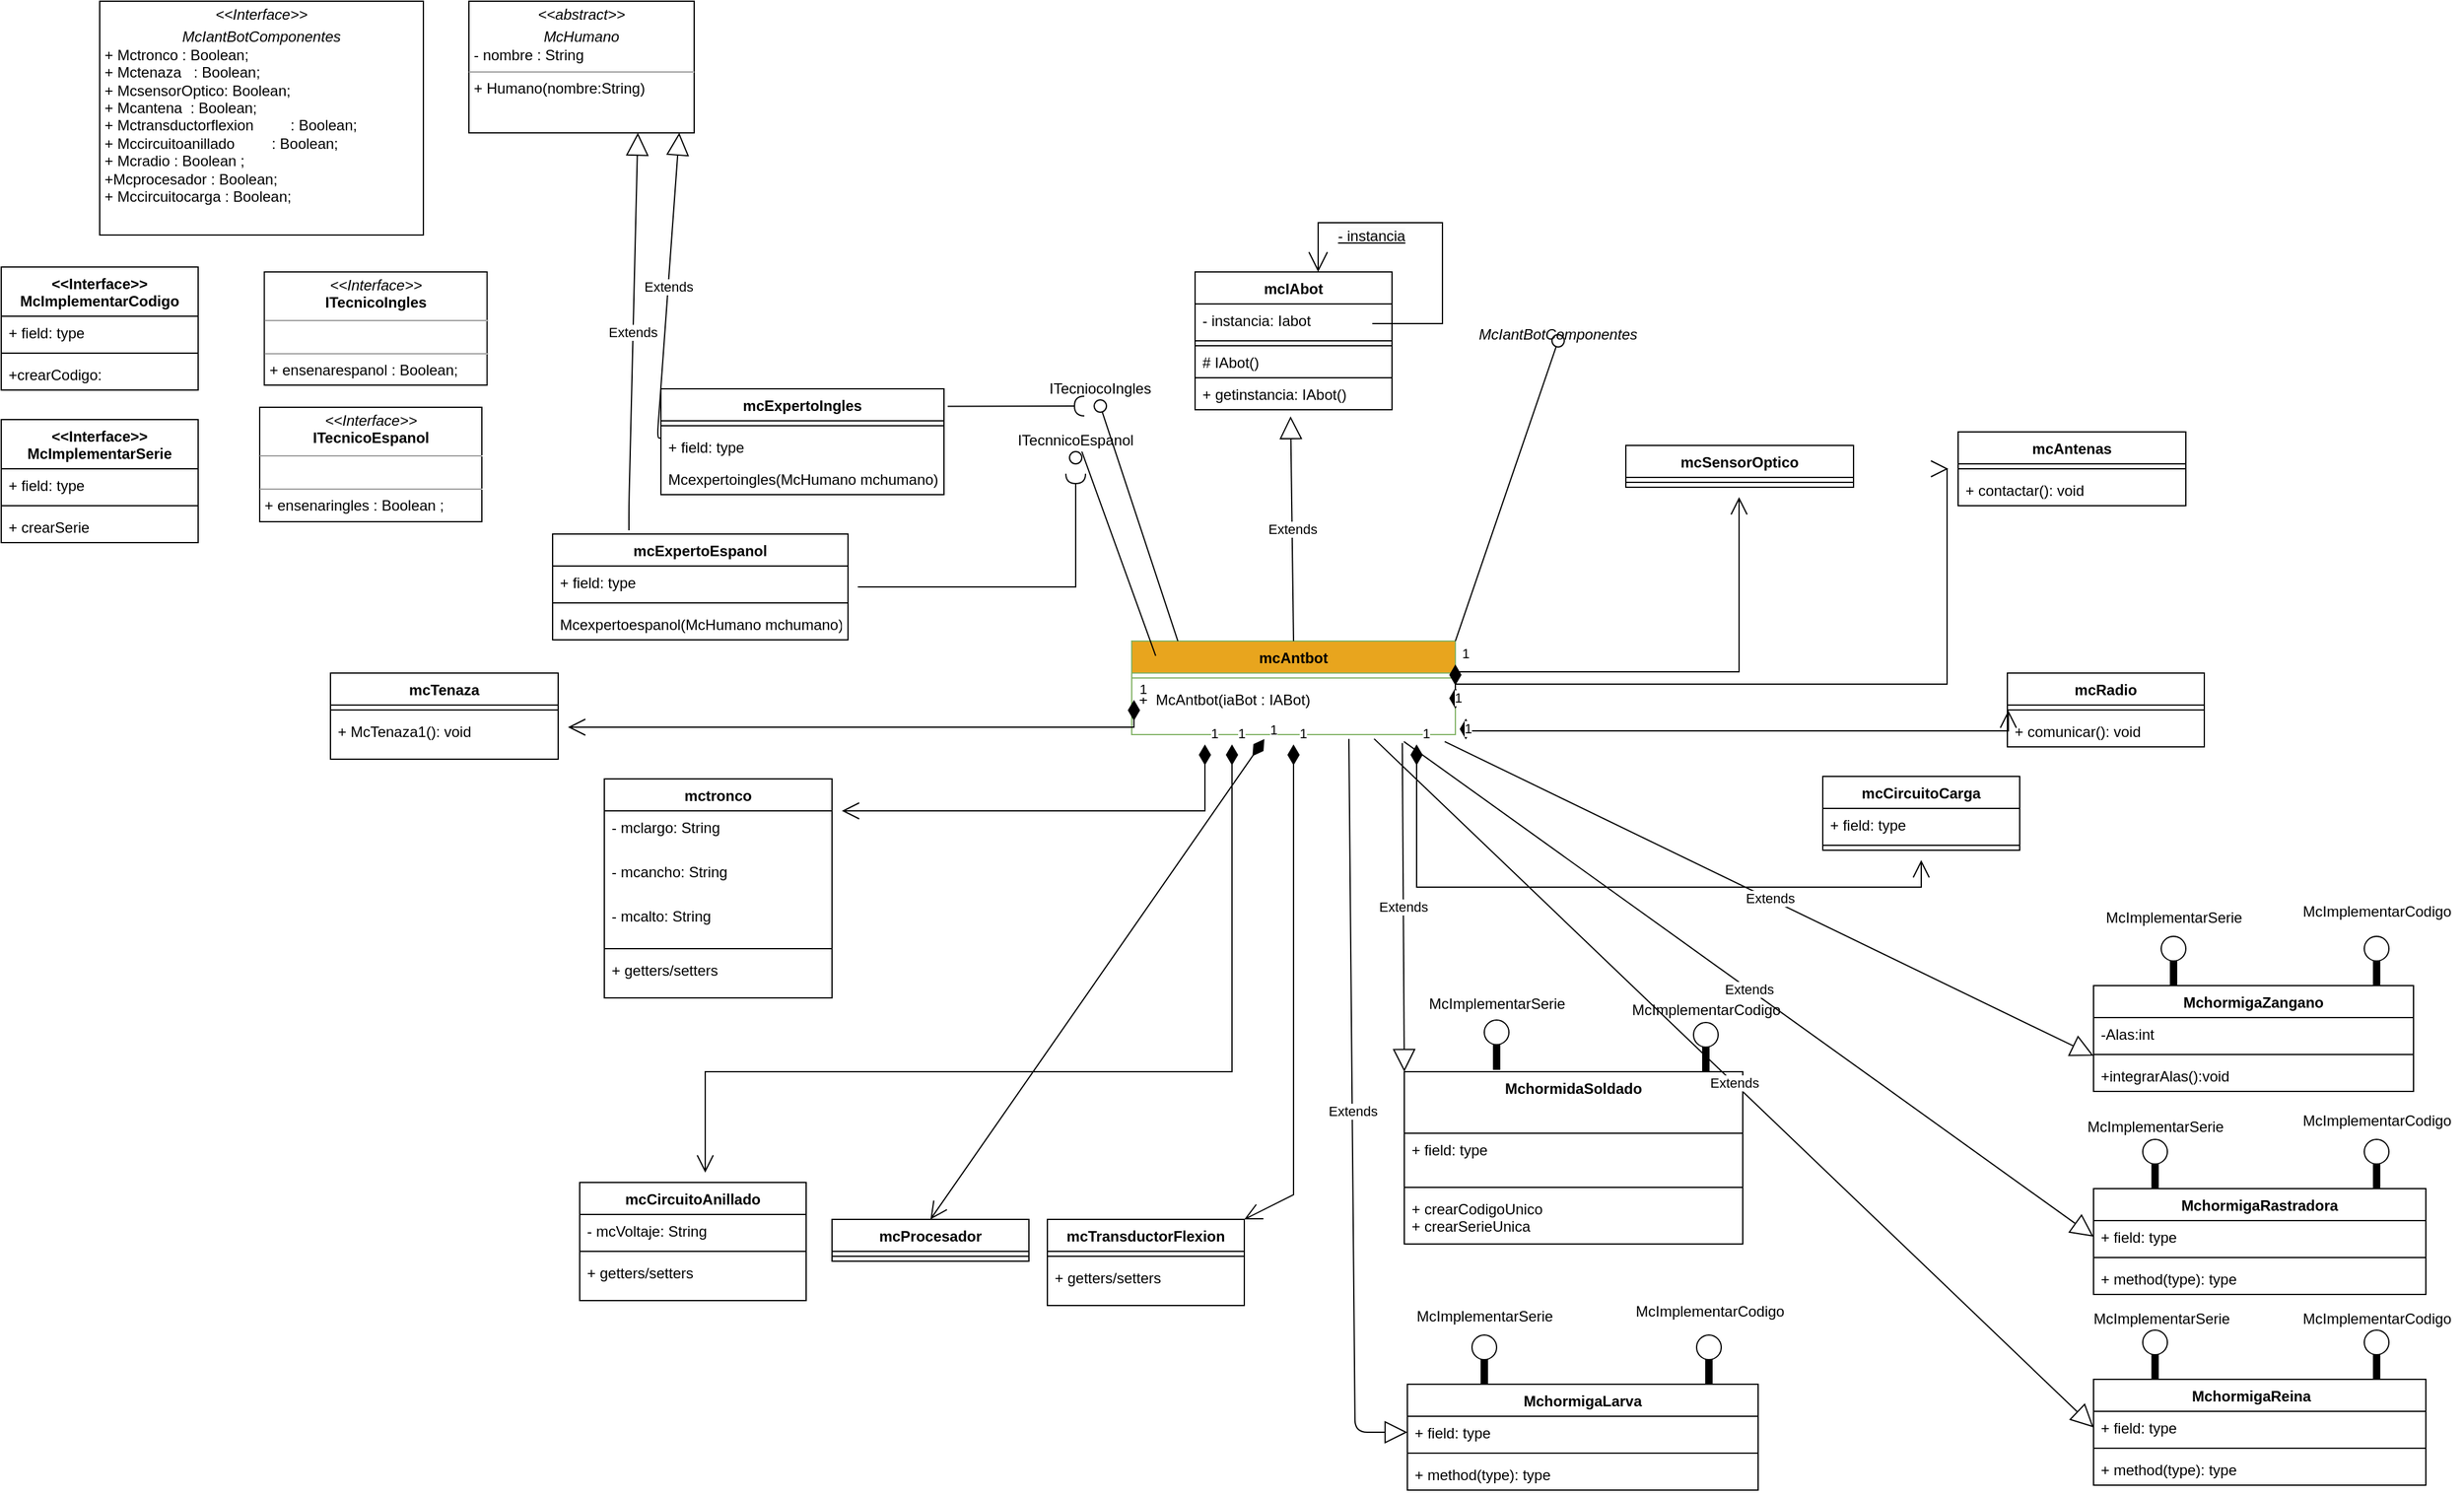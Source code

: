 <mxfile>
    <diagram id="S5e6VVV0UCkW6nx4vmKe" name="Page-1">
        <mxGraphModel dx="2259" dy="1916" grid="1" gridSize="10" guides="1" tooltips="1" connect="1" arrows="1" fold="1" page="1" pageScale="1" pageWidth="850" pageHeight="1100" math="0" shadow="0">
            <root>
                <mxCell id="0"/>
                <mxCell id="1" parent="0"/>
                <mxCell id="2" value="mcIAbot" style="swimlane;fontStyle=1;align=center;verticalAlign=top;childLayout=stackLayout;horizontal=1;startSize=26;horizontalStack=0;resizeParent=1;resizeParentMax=0;resizeLast=0;collapsible=1;marginBottom=0;" parent="1" vertex="1">
                    <mxGeometry x="800" y="30" width="160" height="112" as="geometry"/>
                </mxCell>
                <mxCell id="3" value="- instancia: Iabot" style="text;strokeColor=none;fillColor=none;align=left;verticalAlign=top;spacingLeft=4;spacingRight=4;overflow=hidden;rotatable=0;points=[[0,0.5],[1,0.5]];portConstraint=eastwest;" parent="2" vertex="1">
                    <mxGeometry y="26" width="160" height="26" as="geometry"/>
                </mxCell>
                <mxCell id="90" style="edgeStyle=none;rounded=0;orthogonalLoop=1;jettySize=auto;html=1;entryX=0.75;entryY=0;entryDx=0;entryDy=0;endArrow=open;startSize=14;endSize=14;sourcePerimeterSpacing=8;targetPerimeterSpacing=8;" parent="2" edge="1">
                    <mxGeometry relative="1" as="geometry">
                        <mxPoint x="144" y="42" as="sourcePoint"/>
                        <Array as="points">
                            <mxPoint x="201" y="42"/>
                            <mxPoint x="201" y="-40"/>
                            <mxPoint x="100" y="-40"/>
                        </Array>
                        <mxPoint x="100" as="targetPoint"/>
                    </mxGeometry>
                </mxCell>
                <mxCell id="91" value="&lt;span style=&quot;font-size: 12px; text-align: left; background-color: rgb(251, 251, 251); text-decoration-line: underline;&quot;&gt;- instancia&lt;/span&gt;" style="edgeLabel;html=1;align=center;verticalAlign=middle;resizable=0;points=[];" parent="90" vertex="1" connectable="0">
                    <mxGeometry x="-0.443" y="-2" relative="1" as="geometry">
                        <mxPoint x="-60" y="-50" as="offset"/>
                    </mxGeometry>
                </mxCell>
                <mxCell id="4" value="" style="line;strokeWidth=1;fillColor=none;align=left;verticalAlign=middle;spacingTop=-1;spacingLeft=3;spacingRight=3;rotatable=0;labelPosition=right;points=[];portConstraint=eastwest;strokeColor=inherit;" parent="2" vertex="1">
                    <mxGeometry y="52" width="160" height="8" as="geometry"/>
                </mxCell>
                <mxCell id="5" value="# IAbot()" style="text;strokeColor=#000000;fillColor=none;align=left;verticalAlign=top;spacingLeft=4;spacingRight=4;overflow=hidden;rotatable=0;points=[[0,0.5],[1,0.5]];portConstraint=eastwest;" parent="2" vertex="1">
                    <mxGeometry y="60" width="160" height="26" as="geometry"/>
                </mxCell>
                <mxCell id="6" value="+ getinstancia: IAbot()" style="text;strokeColor=none;fillColor=none;align=left;verticalAlign=top;spacingLeft=4;spacingRight=4;overflow=hidden;rotatable=0;points=[[0,0.5],[1,0.5]];portConstraint=eastwest;" parent="2" vertex="1">
                    <mxGeometry y="86" width="160" height="26" as="geometry"/>
                </mxCell>
                <mxCell id="14" value="mcAntbot" style="swimlane;fontStyle=1;align=center;verticalAlign=top;childLayout=stackLayout;horizontal=1;startSize=26;horizontalStack=0;resizeParent=1;resizeParentMax=0;resizeLast=0;collapsible=1;marginBottom=0;fillColor=#E8A51E;strokeColor=#82b366;" parent="1" vertex="1">
                    <mxGeometry x="748.5" y="330" width="263" height="76" as="geometry"/>
                </mxCell>
                <mxCell id="16" value="" style="line;strokeWidth=1;fillColor=none;align=left;verticalAlign=middle;spacingTop=-1;spacingLeft=3;spacingRight=3;rotatable=0;labelPosition=right;points=[];portConstraint=eastwest;strokeColor=inherit;" parent="14" vertex="1">
                    <mxGeometry y="26" width="263" height="8" as="geometry"/>
                </mxCell>
                <mxCell id="17" value="+  McAntbot(iaBot : IABot)&#10;" style="text;strokeColor=none;fillColor=none;align=left;verticalAlign=top;spacingLeft=4;spacingRight=4;overflow=hidden;rotatable=0;points=[[0,0.5],[1,0.5]];portConstraint=eastwest;" parent="14" vertex="1">
                    <mxGeometry y="34" width="263" height="42" as="geometry"/>
                </mxCell>
                <mxCell id="18" value="mcRadio" style="swimlane;fontStyle=1;align=center;verticalAlign=top;childLayout=stackLayout;horizontal=1;startSize=26;horizontalStack=0;resizeParent=1;resizeParentMax=0;resizeLast=0;collapsible=1;marginBottom=0;" parent="1" vertex="1">
                    <mxGeometry x="1460" y="356" width="160" height="60" as="geometry"/>
                </mxCell>
                <mxCell id="20" value="" style="line;strokeWidth=1;fillColor=none;align=left;verticalAlign=middle;spacingTop=-1;spacingLeft=3;spacingRight=3;rotatable=0;labelPosition=right;points=[];portConstraint=eastwest;strokeColor=inherit;" parent="18" vertex="1">
                    <mxGeometry y="26" width="160" height="8" as="geometry"/>
                </mxCell>
                <mxCell id="21" value="+ comunicar(): void" style="text;strokeColor=none;fillColor=none;align=left;verticalAlign=top;spacingLeft=4;spacingRight=4;overflow=hidden;rotatable=0;points=[[0,0.5],[1,0.5]];portConstraint=eastwest;" parent="18" vertex="1">
                    <mxGeometry y="34" width="160" height="26" as="geometry"/>
                </mxCell>
                <mxCell id="22" value="mctronco" style="swimlane;fontStyle=1;align=center;verticalAlign=top;childLayout=stackLayout;horizontal=1;startSize=26;horizontalStack=0;resizeParent=1;resizeParentMax=0;resizeLast=0;collapsible=1;marginBottom=0;" parent="1" vertex="1">
                    <mxGeometry x="320" y="442" width="185" height="178" as="geometry"/>
                </mxCell>
                <mxCell id="64" value="- mclargo: String" style="text;strokeColor=none;fillColor=none;align=left;verticalAlign=top;spacingLeft=4;spacingRight=4;overflow=hidden;rotatable=0;points=[[0,0.5],[1,0.5]];portConstraint=eastwest;" parent="22" vertex="1">
                    <mxGeometry y="26" width="185" height="36" as="geometry"/>
                </mxCell>
                <mxCell id="65" value="- mcancho: String" style="text;strokeColor=none;fillColor=none;align=left;verticalAlign=top;spacingLeft=4;spacingRight=4;overflow=hidden;rotatable=0;points=[[0,0.5],[1,0.5]];portConstraint=eastwest;" parent="22" vertex="1">
                    <mxGeometry y="62" width="185" height="36" as="geometry"/>
                </mxCell>
                <mxCell id="66" value="- mcalto: String" style="text;strokeColor=none;fillColor=none;align=left;verticalAlign=top;spacingLeft=4;spacingRight=4;overflow=hidden;rotatable=0;points=[[0,0.5],[1,0.5]];portConstraint=eastwest;" parent="22" vertex="1">
                    <mxGeometry y="98" width="185" height="36" as="geometry"/>
                </mxCell>
                <mxCell id="23" value="" style="line;strokeWidth=1;fillColor=none;align=left;verticalAlign=middle;spacingTop=-1;spacingLeft=3;spacingRight=3;rotatable=0;labelPosition=right;points=[];portConstraint=eastwest;strokeColor=inherit;" parent="22" vertex="1">
                    <mxGeometry y="134" width="185" height="8" as="geometry"/>
                </mxCell>
                <mxCell id="24" value="+ getters/setters" style="text;strokeColor=none;fillColor=none;align=left;verticalAlign=top;spacingLeft=4;spacingRight=4;overflow=hidden;rotatable=0;points=[[0,0.5],[1,0.5]];portConstraint=eastwest;" parent="22" vertex="1">
                    <mxGeometry y="142" width="185" height="36" as="geometry"/>
                </mxCell>
                <mxCell id="25" value="1" style="endArrow=open;html=1;endSize=12;startArrow=diamondThin;startSize=14;startFill=1;edgeStyle=orthogonalEdgeStyle;align=left;verticalAlign=bottom;rounded=0;sourcePerimeterSpacing=8;targetPerimeterSpacing=8;" parent="1" source="14" target="26" edge="1">
                    <mxGeometry x="-1" y="3" relative="1" as="geometry">
                        <mxPoint x="828" y="539" as="sourcePoint"/>
                        <mxPoint x="884" y="591" as="targetPoint"/>
                        <Array as="points">
                            <mxPoint x="830" y="680"/>
                            <mxPoint x="402" y="680"/>
                        </Array>
                    </mxGeometry>
                </mxCell>
                <mxCell id="26" value="mcCircuitoAnillado" style="swimlane;fontStyle=1;align=center;verticalAlign=top;childLayout=stackLayout;horizontal=1;startSize=26;horizontalStack=0;resizeParent=1;resizeParentMax=0;resizeLast=0;collapsible=1;marginBottom=0;" parent="1" vertex="1">
                    <mxGeometry x="300" y="770" width="184" height="96" as="geometry"/>
                </mxCell>
                <mxCell id="27" value="- mcVoltaje: String" style="text;strokeColor=none;fillColor=none;align=left;verticalAlign=top;spacingLeft=4;spacingRight=4;overflow=hidden;rotatable=0;points=[[0,0.5],[1,0.5]];portConstraint=eastwest;" parent="26" vertex="1">
                    <mxGeometry y="26" width="184" height="26" as="geometry"/>
                </mxCell>
                <mxCell id="28" value="" style="line;strokeWidth=1;fillColor=none;align=left;verticalAlign=middle;spacingTop=-1;spacingLeft=3;spacingRight=3;rotatable=0;labelPosition=right;points=[];portConstraint=eastwest;strokeColor=inherit;" parent="26" vertex="1">
                    <mxGeometry y="52" width="184" height="8" as="geometry"/>
                </mxCell>
                <mxCell id="68" value="+ getters/setters" style="text;strokeColor=none;fillColor=none;align=left;verticalAlign=top;spacingLeft=4;spacingRight=4;overflow=hidden;rotatable=0;points=[[0,0.5],[1,0.5]];portConstraint=eastwest;" parent="26" vertex="1">
                    <mxGeometry y="60" width="184" height="36" as="geometry"/>
                </mxCell>
                <mxCell id="33" value="1" style="endArrow=open;html=1;endSize=12;startArrow=diamondThin;startSize=14;startFill=1;align=left;verticalAlign=bottom;rounded=0;sourcePerimeterSpacing=8;targetPerimeterSpacing=8;entryX=0.5;entryY=0;entryDx=0;entryDy=0;exitX=0.41;exitY=1.086;exitDx=0;exitDy=0;exitPerimeter=0;" parent="1" source="17" target="44" edge="1">
                    <mxGeometry x="-1" y="3" relative="1" as="geometry">
                        <mxPoint x="825" y="249" as="sourcePoint"/>
                        <mxPoint x="860" y="836" as="targetPoint"/>
                    </mxGeometry>
                </mxCell>
                <mxCell id="35" value="1" style="endArrow=open;html=1;endSize=12;startArrow=diamondThin;startSize=14;startFill=1;align=left;verticalAlign=bottom;rounded=0;sourcePerimeterSpacing=8;targetPerimeterSpacing=8;entryX=1;entryY=0;entryDx=0;entryDy=0;" parent="1" source="17" target="48" edge="1">
                    <mxGeometry x="-1" y="3" relative="1" as="geometry">
                        <mxPoint x="840" y="248" as="sourcePoint"/>
                        <mxPoint x="897.765" y="828.0" as="targetPoint"/>
                        <Array as="points">
                            <mxPoint x="880" y="780"/>
                        </Array>
                    </mxGeometry>
                </mxCell>
                <mxCell id="37" value="mcCircuitoCarga" style="swimlane;fontStyle=1;align=center;verticalAlign=top;childLayout=stackLayout;horizontal=1;startSize=26;horizontalStack=0;resizeParent=1;resizeParentMax=0;resizeLast=0;collapsible=1;marginBottom=0;" parent="1" vertex="1">
                    <mxGeometry x="1310" y="440" width="160" height="60" as="geometry"/>
                </mxCell>
                <mxCell id="38" value="+ field: type" style="text;strokeColor=none;fillColor=none;align=left;verticalAlign=top;spacingLeft=4;spacingRight=4;overflow=hidden;rotatable=0;points=[[0,0.5],[1,0.5]];portConstraint=eastwest;" parent="37" vertex="1">
                    <mxGeometry y="26" width="160" height="26" as="geometry"/>
                </mxCell>
                <mxCell id="39" value="" style="line;strokeWidth=1;fillColor=none;align=left;verticalAlign=middle;spacingTop=-1;spacingLeft=3;spacingRight=3;rotatable=0;labelPosition=right;points=[];portConstraint=eastwest;strokeColor=inherit;" parent="37" vertex="1">
                    <mxGeometry y="52" width="160" height="8" as="geometry"/>
                </mxCell>
                <mxCell id="41" value="1" style="endArrow=open;html=1;endSize=12;startArrow=diamondThin;startSize=14;startFill=1;edgeStyle=orthogonalEdgeStyle;align=left;verticalAlign=bottom;rounded=0;sourcePerimeterSpacing=8;targetPerimeterSpacing=8;" parent="1" source="14" target="22" edge="1">
                    <mxGeometry x="-1" y="3" relative="1" as="geometry">
                        <mxPoint x="840" y="259" as="sourcePoint"/>
                        <mxPoint x="760" y="593" as="targetPoint"/>
                        <Array as="points">
                            <mxPoint x="808" y="468"/>
                        </Array>
                    </mxGeometry>
                </mxCell>
                <mxCell id="42" value="1" style="endArrow=open;html=1;endSize=12;startArrow=diamondThin;startSize=14;startFill=1;edgeStyle=orthogonalEdgeStyle;align=left;verticalAlign=bottom;rounded=0;sourcePerimeterSpacing=8;targetPerimeterSpacing=8;" parent="1" source="14" target="37" edge="1">
                    <mxGeometry x="-1" y="3" relative="1" as="geometry">
                        <mxPoint x="820" y="259" as="sourcePoint"/>
                        <mxPoint x="760" y="593" as="targetPoint"/>
                        <Array as="points">
                            <mxPoint x="980" y="530"/>
                            <mxPoint x="1390" y="530"/>
                        </Array>
                    </mxGeometry>
                </mxCell>
                <mxCell id="44" value="mcProcesador" style="swimlane;fontStyle=1;align=center;verticalAlign=top;childLayout=stackLayout;horizontal=1;startSize=26;horizontalStack=0;resizeParent=1;resizeParentMax=0;resizeLast=0;collapsible=1;marginBottom=0;" parent="1" vertex="1">
                    <mxGeometry x="505" y="800" width="160" height="34" as="geometry"/>
                </mxCell>
                <mxCell id="46" value="" style="line;strokeWidth=1;fillColor=none;align=left;verticalAlign=middle;spacingTop=-1;spacingLeft=3;spacingRight=3;rotatable=0;labelPosition=right;points=[];portConstraint=eastwest;strokeColor=inherit;" parent="44" vertex="1">
                    <mxGeometry y="26" width="160" height="8" as="geometry"/>
                </mxCell>
                <mxCell id="48" value="mcTransductorFlexion" style="swimlane;fontStyle=1;align=center;verticalAlign=top;childLayout=stackLayout;horizontal=1;startSize=26;horizontalStack=0;resizeParent=1;resizeParentMax=0;resizeLast=0;collapsible=1;marginBottom=0;" parent="1" vertex="1">
                    <mxGeometry x="680" y="800" width="160" height="70" as="geometry"/>
                </mxCell>
                <mxCell id="50" value="" style="line;strokeWidth=1;fillColor=none;align=left;verticalAlign=middle;spacingTop=-1;spacingLeft=3;spacingRight=3;rotatable=0;labelPosition=right;points=[];portConstraint=eastwest;strokeColor=inherit;" parent="48" vertex="1">
                    <mxGeometry y="26" width="160" height="8" as="geometry"/>
                </mxCell>
                <mxCell id="99" value="+ getters/setters" style="text;strokeColor=none;fillColor=none;align=left;verticalAlign=top;spacingLeft=4;spacingRight=4;overflow=hidden;rotatable=0;points=[[0,0.5],[1,0.5]];portConstraint=eastwest;" parent="48" vertex="1">
                    <mxGeometry y="34" width="160" height="36" as="geometry"/>
                </mxCell>
                <mxCell id="52" value="mcTenaza" style="swimlane;fontStyle=1;align=center;verticalAlign=top;childLayout=stackLayout;horizontal=1;startSize=26;horizontalStack=0;resizeParent=1;resizeParentMax=0;resizeLast=0;collapsible=1;marginBottom=0;" parent="1" vertex="1">
                    <mxGeometry x="97.5" y="356" width="185" height="70" as="geometry"/>
                </mxCell>
                <mxCell id="53" value="" style="line;strokeWidth=1;fillColor=none;align=left;verticalAlign=middle;spacingTop=-1;spacingLeft=3;spacingRight=3;rotatable=0;labelPosition=right;points=[];portConstraint=eastwest;strokeColor=inherit;" parent="52" vertex="1">
                    <mxGeometry y="26" width="185" height="8" as="geometry"/>
                </mxCell>
                <mxCell id="54" value="+ McTenaza1(): void" style="text;strokeColor=none;fillColor=none;align=left;verticalAlign=top;spacingLeft=4;spacingRight=4;overflow=hidden;rotatable=0;points=[[0,0.5],[1,0.5]];portConstraint=eastwest;" parent="52" vertex="1">
                    <mxGeometry y="34" width="185" height="36" as="geometry"/>
                </mxCell>
                <mxCell id="55" value="1" style="endArrow=open;html=1;endSize=12;startArrow=diamondThin;startSize=14;startFill=1;edgeStyle=orthogonalEdgeStyle;align=left;verticalAlign=bottom;rounded=0;sourcePerimeterSpacing=8;targetPerimeterSpacing=8;exitX=0.007;exitY=0.329;exitDx=0;exitDy=0;exitPerimeter=0;" parent="1" source="17" target="52" edge="1">
                    <mxGeometry x="-1" y="3" relative="1" as="geometry">
                        <mxPoint x="640" y="340" as="sourcePoint"/>
                        <mxPoint x="770" y="417" as="targetPoint"/>
                        <Array as="points">
                            <mxPoint x="262" y="400"/>
                        </Array>
                    </mxGeometry>
                </mxCell>
                <mxCell id="56" value="mcSensorOptico" style="swimlane;fontStyle=1;align=center;verticalAlign=top;childLayout=stackLayout;horizontal=1;startSize=26;horizontalStack=0;resizeParent=1;resizeParentMax=0;resizeLast=0;collapsible=1;marginBottom=0;" parent="1" vertex="1">
                    <mxGeometry x="1150" y="171" width="185" height="34" as="geometry"/>
                </mxCell>
                <mxCell id="57" value="" style="line;strokeWidth=1;fillColor=none;align=left;verticalAlign=middle;spacingTop=-1;spacingLeft=3;spacingRight=3;rotatable=0;labelPosition=right;points=[];portConstraint=eastwest;strokeColor=inherit;" parent="56" vertex="1">
                    <mxGeometry y="26" width="185" height="8" as="geometry"/>
                </mxCell>
                <mxCell id="59" value="1" style="endArrow=open;html=1;endSize=12;startArrow=diamondThin;startSize=14;startFill=1;edgeStyle=orthogonalEdgeStyle;align=left;verticalAlign=bottom;rounded=0;sourcePerimeterSpacing=8;targetPerimeterSpacing=8;exitX=1;exitY=0.25;exitDx=0;exitDy=0;" parent="1" source="14" target="56" edge="1">
                    <mxGeometry x="-1" y="3" relative="1" as="geometry">
                        <mxPoint x="1241.5" y="340" as="sourcePoint"/>
                        <mxPoint x="1590" y="322" as="targetPoint"/>
                        <Array as="points">
                            <mxPoint x="1242" y="355"/>
                        </Array>
                    </mxGeometry>
                </mxCell>
                <mxCell id="60" value="mcAntenas" style="swimlane;fontStyle=1;align=center;verticalAlign=top;childLayout=stackLayout;horizontal=1;startSize=26;horizontalStack=0;resizeParent=1;resizeParentMax=0;resizeLast=0;collapsible=1;marginBottom=0;" parent="1" vertex="1">
                    <mxGeometry x="1420" y="160" width="185" height="60" as="geometry"/>
                </mxCell>
                <mxCell id="61" value="" style="line;strokeWidth=1;fillColor=none;align=left;verticalAlign=middle;spacingTop=-1;spacingLeft=3;spacingRight=3;rotatable=0;labelPosition=right;points=[];portConstraint=eastwest;strokeColor=inherit;" parent="60" vertex="1">
                    <mxGeometry y="26" width="185" height="8" as="geometry"/>
                </mxCell>
                <mxCell id="100" value="+ contactar(): void" style="text;strokeColor=none;fillColor=none;align=left;verticalAlign=top;spacingLeft=4;spacingRight=4;overflow=hidden;rotatable=0;points=[[0,0.5],[1,0.5]];portConstraint=eastwest;" parent="60" vertex="1">
                    <mxGeometry y="34" width="185" height="26" as="geometry"/>
                </mxCell>
                <mxCell id="63" value="1" style="endArrow=open;html=1;endSize=12;startArrow=diamondThin;startSize=14;startFill=1;edgeStyle=orthogonalEdgeStyle;align=left;verticalAlign=bottom;rounded=0;sourcePerimeterSpacing=8;targetPerimeterSpacing=8;exitX=1;exitY=0.5;exitDx=0;exitDy=0;" parent="1" source="17" target="60" edge="1">
                    <mxGeometry x="-1" y="3" relative="1" as="geometry">
                        <mxPoint x="1180" y="364.5" as="sourcePoint"/>
                        <mxPoint x="1758.5" y="332" as="targetPoint"/>
                        <Array as="points">
                            <mxPoint x="1012" y="365"/>
                            <mxPoint x="1411" y="365"/>
                        </Array>
                    </mxGeometry>
                </mxCell>
                <mxCell id="69" value="Extends" style="endArrow=block;endSize=16;endFill=0;html=1;exitX=0.5;exitY=0;exitDx=0;exitDy=0;entryX=0.485;entryY=1.205;entryDx=0;entryDy=0;entryPerimeter=0;" parent="1" source="14" target="6" edge="1">
                    <mxGeometry width="160" relative="1" as="geometry">
                        <mxPoint x="880" y="220" as="sourcePoint"/>
                        <mxPoint x="1040" y="220" as="targetPoint"/>
                    </mxGeometry>
                </mxCell>
                <mxCell id="70" value="&lt;p style=&quot;margin:0px;margin-top:4px;text-align:center;&quot;&gt;&lt;i&gt;&amp;lt;&amp;lt;Interface&amp;gt;&amp;gt;&lt;/i&gt;&lt;br&gt;&lt;b&gt;ITecnicoIngles&lt;/b&gt;&lt;/p&gt;&lt;hr size=&quot;1&quot;&gt;&lt;p style=&quot;margin:0px;margin-left:4px;&quot;&gt;&lt;br&gt;&lt;/p&gt;&lt;hr size=&quot;1&quot;&gt;&lt;p style=&quot;margin:0px;margin-left:4px;&quot;&gt;&lt;/p&gt;&lt;p style=&quot;margin:0px;margin-left:4px;&quot;&gt;+ ensenarespanol : Boolean;&lt;/p&gt;" style="verticalAlign=top;align=left;overflow=fill;fontSize=12;fontFamily=Helvetica;html=1;" parent="1" vertex="1">
                    <mxGeometry x="43.75" y="30" width="181" height="92" as="geometry"/>
                </mxCell>
                <mxCell id="71" value="&lt;p style=&quot;margin:0px;margin-top:4px;text-align:center;&quot;&gt;&lt;i&gt;&amp;lt;&amp;lt;Interface&amp;gt;&amp;gt;&lt;/i&gt;&lt;br&gt;&lt;b&gt;ITecnicoEspanol&lt;/b&gt;&lt;/p&gt;&lt;hr size=&quot;1&quot;&gt;&lt;p style=&quot;margin:0px;margin-left:4px;&quot;&gt;&lt;br&gt;&lt;/p&gt;&lt;hr size=&quot;1&quot;&gt;&lt;p style=&quot;margin:0px;margin-left:4px;&quot;&gt;+ ensenaringles : Boolean ;&lt;/p&gt;" style="verticalAlign=top;align=left;overflow=fill;fontSize=12;fontFamily=Helvetica;html=1;" parent="1" vertex="1">
                    <mxGeometry x="40" y="140" width="180.5" height="93" as="geometry"/>
                </mxCell>
                <mxCell id="72" value="&lt;p style=&quot;margin:0px;margin-top:4px;text-align:center;&quot;&gt;&lt;i&gt;&amp;lt;&amp;lt;abstract&amp;gt;&amp;gt;&lt;/i&gt;&lt;/p&gt;&lt;p style=&quot;margin:0px;margin-top:4px;text-align:center;&quot;&gt;&lt;i&gt;McHumano&lt;/i&gt;&lt;/p&gt;&lt;p style=&quot;margin:0px;margin-left:4px;&quot;&gt;- nombre : String&lt;br&gt;&lt;/p&gt;&lt;hr size=&quot;1&quot;&gt;&lt;p style=&quot;margin:0px;margin-left:4px;&quot;&gt;+ Humano(nombre:String)&lt;br&gt;&lt;/p&gt;" style="verticalAlign=top;align=left;overflow=fill;fontSize=12;fontFamily=Helvetica;html=1;" parent="1" vertex="1">
                    <mxGeometry x="210" y="-190" width="183" height="107" as="geometry"/>
                </mxCell>
                <mxCell id="73" value="" style="rounded=0;orthogonalLoop=1;jettySize=auto;html=1;endArrow=halfCircle;endFill=0;endSize=6;strokeWidth=1;sketch=0;sourcePerimeterSpacing=8;targetPerimeterSpacing=8;curved=1;exitX=1.013;exitY=0.165;exitDx=0;exitDy=0;exitPerimeter=0;" parent="1" source="76" target="75" edge="1">
                    <mxGeometry relative="1" as="geometry">
                        <mxPoint x="505" y="117" as="sourcePoint"/>
                        <mxPoint x="505" y="94" as="targetPoint"/>
                    </mxGeometry>
                </mxCell>
                <mxCell id="74" value="" style="rounded=0;orthogonalLoop=1;jettySize=auto;html=1;endArrow=none;endFill=0;sketch=0;sourcePerimeterSpacing=0;targetPerimeterSpacing=0;startSize=14;endSize=14;curved=1;exitX=0;exitY=0.5;exitDx=0;exitDy=0;" parent="1" target="75" edge="1">
                    <mxGeometry relative="1" as="geometry">
                        <mxPoint x="786" y="330" as="sourcePoint"/>
                    </mxGeometry>
                </mxCell>
                <mxCell id="75" value="ITecniocoIngles&lt;br&gt;&lt;br&gt;&lt;br&gt;" style="ellipse;whiteSpace=wrap;html=1;align=center;aspect=fixed;resizable=0;points=[];outlineConnect=0;sketch=0;" parent="1" vertex="1">
                    <mxGeometry x="718" y="134" width="10" height="10" as="geometry"/>
                </mxCell>
                <mxCell id="76" value="mcExpertoIngles" style="swimlane;fontStyle=1;align=center;verticalAlign=top;childLayout=stackLayout;horizontal=1;startSize=26;horizontalStack=0;resizeParent=1;resizeParentMax=0;resizeLast=0;collapsible=1;marginBottom=0;" parent="1" vertex="1">
                    <mxGeometry x="366" y="125" width="230" height="86" as="geometry"/>
                </mxCell>
                <mxCell id="78" value="" style="line;strokeWidth=1;fillColor=none;align=left;verticalAlign=middle;spacingTop=-1;spacingLeft=3;spacingRight=3;rotatable=0;labelPosition=right;points=[];portConstraint=eastwest;strokeColor=inherit;" parent="76" vertex="1">
                    <mxGeometry y="26" width="230" height="8" as="geometry"/>
                </mxCell>
                <mxCell id="77" value="+ field: type" style="text;strokeColor=none;fillColor=none;align=left;verticalAlign=top;spacingLeft=4;spacingRight=4;overflow=hidden;rotatable=0;points=[[0,0.5],[1,0.5]];portConstraint=eastwest;" parent="76" vertex="1">
                    <mxGeometry y="34" width="230" height="26" as="geometry"/>
                </mxCell>
                <mxCell id="97" value="Mcexpertoingles(McHumano mchumano):" style="text;strokeColor=none;fillColor=none;align=left;verticalAlign=top;spacingLeft=4;spacingRight=4;overflow=hidden;rotatable=0;points=[[0,0.5],[1,0.5]];portConstraint=eastwest;" parent="76" vertex="1">
                    <mxGeometry y="60" width="230" height="26" as="geometry"/>
                </mxCell>
                <mxCell id="80" value="mcExpertoEspanol" style="swimlane;fontStyle=1;align=center;verticalAlign=top;childLayout=stackLayout;horizontal=1;startSize=26;horizontalStack=0;resizeParent=1;resizeParentMax=0;resizeLast=0;collapsible=1;marginBottom=0;" parent="1" vertex="1">
                    <mxGeometry x="278" y="243" width="240" height="86" as="geometry"/>
                </mxCell>
                <mxCell id="81" value="+ field: type" style="text;strokeColor=none;fillColor=none;align=left;verticalAlign=top;spacingLeft=4;spacingRight=4;overflow=hidden;rotatable=0;points=[[0,0.5],[1,0.5]];portConstraint=eastwest;" parent="80" vertex="1">
                    <mxGeometry y="26" width="240" height="26" as="geometry"/>
                </mxCell>
                <mxCell id="82" value="" style="line;strokeWidth=1;fillColor=none;align=left;verticalAlign=middle;spacingTop=-1;spacingLeft=3;spacingRight=3;rotatable=0;labelPosition=right;points=[];portConstraint=eastwest;strokeColor=inherit;" parent="80" vertex="1">
                    <mxGeometry y="52" width="240" height="8" as="geometry"/>
                </mxCell>
                <mxCell id="98" value="Mcexpertoespanol(McHumano mchumano):" style="text;strokeColor=none;fillColor=none;align=left;verticalAlign=top;spacingLeft=4;spacingRight=4;overflow=hidden;rotatable=0;points=[[0,0.5],[1,0.5]];portConstraint=eastwest;" parent="80" vertex="1">
                    <mxGeometry y="60" width="240" height="26" as="geometry"/>
                </mxCell>
                <mxCell id="84" value="Extends" style="endArrow=block;endSize=16;endFill=0;html=1;entryX=0.75;entryY=1;entryDx=0;entryDy=0;" parent="1" target="72" edge="1">
                    <mxGeometry width="160" relative="1" as="geometry">
                        <mxPoint x="340" y="240" as="sourcePoint"/>
                        <mxPoint x="357" y="202.593" as="targetPoint"/>
                        <Array as="points">
                            <mxPoint x="340" y="220"/>
                        </Array>
                    </mxGeometry>
                </mxCell>
                <mxCell id="85" value="Extends" style="endArrow=block;endSize=16;endFill=0;html=1;entryX=0.934;entryY=0.999;entryDx=0;entryDy=0;entryPerimeter=0;" parent="1" source="76" target="72" edge="1">
                    <mxGeometry width="160" relative="1" as="geometry">
                        <mxPoint x="409.5" y="337" as="sourcePoint"/>
                        <mxPoint x="314.25" y="254" as="targetPoint"/>
                        <Array as="points">
                            <mxPoint x="363" y="165"/>
                        </Array>
                    </mxGeometry>
                </mxCell>
                <mxCell id="86" value="" style="rounded=0;orthogonalLoop=1;jettySize=auto;html=1;endArrow=halfCircle;endFill=0;endSize=6;strokeWidth=1;sketch=0;sourcePerimeterSpacing=8;targetPerimeterSpacing=8;edgeStyle=orthogonalEdgeStyle;" parent="1" source="80" target="87" edge="1">
                    <mxGeometry relative="1" as="geometry">
                        <mxPoint x="487.059" y="242.998" as="sourcePoint"/>
                        <mxPoint x="641" y="197" as="targetPoint"/>
                    </mxGeometry>
                </mxCell>
                <mxCell id="87" value="ITecnnicoEspanol&lt;br&gt;&lt;br&gt;&lt;br&gt;" style="ellipse;whiteSpace=wrap;html=1;align=center;aspect=fixed;resizable=0;points=[];outlineConnect=0;sketch=0;" parent="1" vertex="1">
                    <mxGeometry x="698" y="176" width="10" height="10" as="geometry"/>
                </mxCell>
                <mxCell id="88" value="" style="rounded=0;orthogonalLoop=1;jettySize=auto;html=1;endArrow=none;endFill=0;sketch=0;sourcePerimeterSpacing=0;targetPerimeterSpacing=0;startSize=14;endSize=14;curved=1;exitX=0;exitY=0.5;exitDx=0;exitDy=0;" parent="1" edge="1">
                    <mxGeometry relative="1" as="geometry">
                        <mxPoint x="768" y="342.0" as="sourcePoint"/>
                        <mxPoint x="708" y="176" as="targetPoint"/>
                    </mxGeometry>
                </mxCell>
                <mxCell id="93" value="&lt;p style=&quot;margin:0px;margin-top:4px;text-align:center;&quot;&gt;&lt;i&gt;&amp;lt;&amp;lt;Interface&amp;gt;&amp;gt;&lt;/i&gt;&lt;br&gt;&lt;/p&gt;&lt;p style=&quot;margin:0px;margin-top:4px;text-align:center;&quot;&gt;&lt;i&gt;McIantBotComponentes&lt;/i&gt;&lt;/p&gt;&lt;p style=&quot;margin:0px;margin-left:4px;&quot;&gt;&lt;span style=&quot;background-color: initial;&quot;&gt;+ Mctronco : Boolean;&lt;/span&gt;&lt;br&gt;&lt;/p&gt;&lt;p style=&quot;margin:0px;margin-left:4px;&quot;&gt;+ Mctenaza&amp;nbsp; &amp;nbsp;: Boolean;&lt;/p&gt;&lt;p style=&quot;margin:0px;margin-left:4px;&quot;&gt;+ McsensorOptico: Boolean;&lt;/p&gt;&lt;p style=&quot;margin:0px;margin-left:4px;&quot;&gt;+ Mcantena&amp;nbsp; : Boolean;&lt;/p&gt;&lt;p style=&quot;margin:0px;margin-left:4px;&quot;&gt;+ Mctransductorflexion&amp;nbsp; &amp;nbsp; &amp;nbsp; &amp;nbsp; &amp;nbsp;: Boolean;&lt;/p&gt;&lt;p style=&quot;margin:0px;margin-left:4px;&quot;&gt;+ Mccircuitoanillado&amp;nbsp; &amp;nbsp; &amp;nbsp; &amp;nbsp; &amp;nbsp;: Boolean;&lt;/p&gt;&lt;p style=&quot;margin:0px;margin-left:4px;&quot;&gt;+ Mcradio : Boolean ;&lt;/p&gt;&lt;p style=&quot;margin:0px;margin-left:4px;&quot;&gt;+Mcprocesador : Boolean;&lt;/p&gt;&lt;p style=&quot;margin:0px;margin-left:4px;&quot;&gt;+ Mccircuitocarga : Boolean;&lt;/p&gt;&lt;p style=&quot;margin:0px;margin-left:4px;&quot;&gt;&lt;br&gt;&lt;/p&gt;&lt;p style=&quot;margin:0px;margin-left:4px;&quot;&gt;&lt;br&gt;&lt;/p&gt;&lt;hr size=&quot;1&quot;&gt;&lt;p style=&quot;margin:0px;margin-left:4px;&quot;&gt;&lt;br&gt;&lt;/p&gt;" style="verticalAlign=top;align=left;overflow=fill;fontSize=12;fontFamily=Helvetica;html=1;" parent="1" vertex="1">
                    <mxGeometry x="-90" y="-190" width="263" height="190" as="geometry"/>
                </mxCell>
                <mxCell id="94" value="" style="rounded=0;orthogonalLoop=1;jettySize=auto;html=1;endArrow=none;endFill=0;sketch=0;sourcePerimeterSpacing=0;targetPerimeterSpacing=0;startSize=14;endSize=14;curved=1;exitX=0.936;exitY=0.014;exitDx=0;exitDy=0;exitPerimeter=0;" parent="1" target="95" edge="1">
                    <mxGeometry relative="1" as="geometry">
                        <mxPoint x="1011.498" y="329.998" as="sourcePoint"/>
                    </mxGeometry>
                </mxCell>
                <mxCell id="95" value="&lt;p style=&quot;margin: 4px 0px 0px;&quot;&gt;&lt;i&gt;McIantBotComponentes&lt;/i&gt;&lt;/p&gt;&lt;div&gt;&lt;i&gt;&lt;br&gt;&lt;/i&gt;&lt;/div&gt;" style="ellipse;whiteSpace=wrap;html=1;align=center;aspect=fixed;resizable=0;points=[];outlineConnect=0;sketch=0;" parent="1" vertex="1">
                    <mxGeometry x="1090" y="81" width="10" height="10" as="geometry"/>
                </mxCell>
                <mxCell id="96" value="1" style="endArrow=open;html=1;endSize=12;startArrow=diamondThin;startSize=14;startFill=1;edgeStyle=orthogonalEdgeStyle;align=left;verticalAlign=bottom;rounded=0;sourcePerimeterSpacing=8;targetPerimeterSpacing=8;entryX=0.005;entryY=-0.138;entryDx=0;entryDy=0;entryPerimeter=0;" parent="1" target="21" edge="1">
                    <mxGeometry x="-1" y="3" relative="1" as="geometry">
                        <mxPoint x="1020" y="410" as="sourcePoint"/>
                        <mxPoint x="1402" y="563" as="targetPoint"/>
                        <Array as="points">
                            <mxPoint x="1020" y="403"/>
                            <mxPoint x="1461" y="403"/>
                        </Array>
                    </mxGeometry>
                </mxCell>
                <mxCell id="106" value="MchormidaSoldado" style="swimlane;fontStyle=1;align=center;verticalAlign=top;childLayout=stackLayout;horizontal=1;startSize=50;horizontalStack=0;resizeParent=1;resizeParentMax=0;resizeLast=0;collapsible=1;marginBottom=0;" vertex="1" parent="1">
                    <mxGeometry x="970" y="680" width="275" height="140" as="geometry"/>
                </mxCell>
                <mxCell id="107" value="+ field: type" style="text;strokeColor=none;fillColor=none;align=left;verticalAlign=top;spacingLeft=4;spacingRight=4;overflow=hidden;rotatable=0;points=[[0,0.5],[1,0.5]];portConstraint=eastwest;" vertex="1" parent="106">
                    <mxGeometry y="50" width="275" height="40" as="geometry"/>
                </mxCell>
                <mxCell id="108" value="" style="line;strokeWidth=1;fillColor=none;align=left;verticalAlign=middle;spacingTop=-1;spacingLeft=3;spacingRight=3;rotatable=0;labelPosition=right;points=[];portConstraint=eastwest;strokeColor=inherit;" vertex="1" parent="106">
                    <mxGeometry y="90" width="275" height="8" as="geometry"/>
                </mxCell>
                <mxCell id="109" value="+ crearCodigoUnico&#10;+ crearSerieUnica&#10;" style="text;strokeColor=none;fillColor=none;align=left;verticalAlign=top;spacingLeft=4;spacingRight=4;overflow=hidden;rotatable=0;points=[[0,0.5],[1,0.5]];portConstraint=eastwest;" vertex="1" parent="106">
                    <mxGeometry y="98" width="275" height="42" as="geometry"/>
                </mxCell>
                <mxCell id="110" value="MchormigaZangano" style="swimlane;fontStyle=1;align=center;verticalAlign=top;childLayout=stackLayout;horizontal=1;startSize=26;horizontalStack=0;resizeParent=1;resizeParentMax=0;resizeLast=0;collapsible=1;marginBottom=0;" vertex="1" parent="1">
                    <mxGeometry x="1530" y="610" width="260" height="86" as="geometry"/>
                </mxCell>
                <mxCell id="111" value="-Alas:int " style="text;strokeColor=none;fillColor=none;align=left;verticalAlign=top;spacingLeft=4;spacingRight=4;overflow=hidden;rotatable=0;points=[[0,0.5],[1,0.5]];portConstraint=eastwest;" vertex="1" parent="110">
                    <mxGeometry y="26" width="260" height="26" as="geometry"/>
                </mxCell>
                <mxCell id="112" value="" style="line;strokeWidth=1;fillColor=none;align=left;verticalAlign=middle;spacingTop=-1;spacingLeft=3;spacingRight=3;rotatable=0;labelPosition=right;points=[];portConstraint=eastwest;strokeColor=inherit;" vertex="1" parent="110">
                    <mxGeometry y="52" width="260" height="8" as="geometry"/>
                </mxCell>
                <mxCell id="113" value="+integrarAlas():void" style="text;strokeColor=none;fillColor=none;align=left;verticalAlign=top;spacingLeft=4;spacingRight=4;overflow=hidden;rotatable=0;points=[[0,0.5],[1,0.5]];portConstraint=eastwest;" vertex="1" parent="110">
                    <mxGeometry y="60" width="260" height="26" as="geometry"/>
                </mxCell>
                <mxCell id="115" value="MchormigaLarva" style="swimlane;fontStyle=1;align=center;verticalAlign=top;childLayout=stackLayout;horizontal=1;startSize=26;horizontalStack=0;resizeParent=1;resizeParentMax=0;resizeLast=0;collapsible=1;marginBottom=0;" vertex="1" parent="1">
                    <mxGeometry x="972.5" y="934" width="285" height="86" as="geometry"/>
                </mxCell>
                <mxCell id="116" value="+ field: type" style="text;strokeColor=none;fillColor=none;align=left;verticalAlign=top;spacingLeft=4;spacingRight=4;overflow=hidden;rotatable=0;points=[[0,0.5],[1,0.5]];portConstraint=eastwest;" vertex="1" parent="115">
                    <mxGeometry y="26" width="285" height="26" as="geometry"/>
                </mxCell>
                <mxCell id="117" value="" style="line;strokeWidth=1;fillColor=none;align=left;verticalAlign=middle;spacingTop=-1;spacingLeft=3;spacingRight=3;rotatable=0;labelPosition=right;points=[];portConstraint=eastwest;strokeColor=inherit;" vertex="1" parent="115">
                    <mxGeometry y="52" width="285" height="8" as="geometry"/>
                </mxCell>
                <mxCell id="118" value="+ method(type): type" style="text;strokeColor=none;fillColor=none;align=left;verticalAlign=top;spacingLeft=4;spacingRight=4;overflow=hidden;rotatable=0;points=[[0,0.5],[1,0.5]];portConstraint=eastwest;" vertex="1" parent="115">
                    <mxGeometry y="60" width="285" height="26" as="geometry"/>
                </mxCell>
                <mxCell id="119" value="MchormigaRastradora" style="swimlane;fontStyle=1;align=center;verticalAlign=top;childLayout=stackLayout;horizontal=1;startSize=26;horizontalStack=0;resizeParent=1;resizeParentMax=0;resizeLast=0;collapsible=1;marginBottom=0;" vertex="1" parent="1">
                    <mxGeometry x="1530" y="775" width="270" height="86" as="geometry"/>
                </mxCell>
                <mxCell id="120" value="+ field: type" style="text;strokeColor=none;fillColor=none;align=left;verticalAlign=top;spacingLeft=4;spacingRight=4;overflow=hidden;rotatable=0;points=[[0,0.5],[1,0.5]];portConstraint=eastwest;" vertex="1" parent="119">
                    <mxGeometry y="26" width="270" height="26" as="geometry"/>
                </mxCell>
                <mxCell id="121" value="" style="line;strokeWidth=1;fillColor=none;align=left;verticalAlign=middle;spacingTop=-1;spacingLeft=3;spacingRight=3;rotatable=0;labelPosition=right;points=[];portConstraint=eastwest;strokeColor=inherit;" vertex="1" parent="119">
                    <mxGeometry y="52" width="270" height="8" as="geometry"/>
                </mxCell>
                <mxCell id="122" value="+ method(type): type" style="text;strokeColor=none;fillColor=none;align=left;verticalAlign=top;spacingLeft=4;spacingRight=4;overflow=hidden;rotatable=0;points=[[0,0.5],[1,0.5]];portConstraint=eastwest;" vertex="1" parent="119">
                    <mxGeometry y="60" width="270" height="26" as="geometry"/>
                </mxCell>
                <mxCell id="123" value="MchormigaReina    " style="swimlane;fontStyle=1;align=center;verticalAlign=top;childLayout=stackLayout;horizontal=1;startSize=26;horizontalStack=0;resizeParent=1;resizeParentMax=0;resizeLast=0;collapsible=1;marginBottom=0;" vertex="1" parent="1">
                    <mxGeometry x="1530" y="930" width="270" height="86" as="geometry"/>
                </mxCell>
                <mxCell id="124" value="+ field: type" style="text;strokeColor=none;fillColor=none;align=left;verticalAlign=top;spacingLeft=4;spacingRight=4;overflow=hidden;rotatable=0;points=[[0,0.5],[1,0.5]];portConstraint=eastwest;" vertex="1" parent="123">
                    <mxGeometry y="26" width="270" height="26" as="geometry"/>
                </mxCell>
                <mxCell id="125" value="" style="line;strokeWidth=1;fillColor=none;align=left;verticalAlign=middle;spacingTop=-1;spacingLeft=3;spacingRight=3;rotatable=0;labelPosition=right;points=[];portConstraint=eastwest;strokeColor=inherit;" vertex="1" parent="123">
                    <mxGeometry y="52" width="270" height="8" as="geometry"/>
                </mxCell>
                <mxCell id="126" value="+ method(type): type" style="text;strokeColor=none;fillColor=none;align=left;verticalAlign=top;spacingLeft=4;spacingRight=4;overflow=hidden;rotatable=0;points=[[0,0.5],[1,0.5]];portConstraint=eastwest;" vertex="1" parent="123">
                    <mxGeometry y="60" width="270" height="26" as="geometry"/>
                </mxCell>
                <mxCell id="127" value="&lt;&lt;Interface&gt;&gt;&#10;McImplementarCodigo" style="swimlane;fontStyle=1;align=center;verticalAlign=top;childLayout=stackLayout;horizontal=1;startSize=40;horizontalStack=0;resizeParent=1;resizeParentMax=0;resizeLast=0;collapsible=1;marginBottom=0;" vertex="1" parent="1">
                    <mxGeometry x="-170" y="26" width="160" height="100" as="geometry"/>
                </mxCell>
                <mxCell id="128" value="+ field: type" style="text;strokeColor=none;fillColor=none;align=left;verticalAlign=top;spacingLeft=4;spacingRight=4;overflow=hidden;rotatable=0;points=[[0,0.5],[1,0.5]];portConstraint=eastwest;" vertex="1" parent="127">
                    <mxGeometry y="40" width="160" height="26" as="geometry"/>
                </mxCell>
                <mxCell id="129" value="" style="line;strokeWidth=1;fillColor=none;align=left;verticalAlign=middle;spacingTop=-1;spacingLeft=3;spacingRight=3;rotatable=0;labelPosition=right;points=[];portConstraint=eastwest;strokeColor=inherit;" vertex="1" parent="127">
                    <mxGeometry y="66" width="160" height="8" as="geometry"/>
                </mxCell>
                <mxCell id="130" value="+crearCodigo:" style="text;strokeColor=none;fillColor=none;align=left;verticalAlign=top;spacingLeft=4;spacingRight=4;overflow=hidden;rotatable=0;points=[[0,0.5],[1,0.5]];portConstraint=eastwest;" vertex="1" parent="127">
                    <mxGeometry y="74" width="160" height="26" as="geometry"/>
                </mxCell>
                <mxCell id="131" value="&lt;&lt;Interface&gt;&gt;&#10;McImplementarSerie" style="swimlane;fontStyle=1;align=center;verticalAlign=top;childLayout=stackLayout;horizontal=1;startSize=40;horizontalStack=0;resizeParent=1;resizeParentMax=0;resizeLast=0;collapsible=1;marginBottom=0;" vertex="1" parent="1">
                    <mxGeometry x="-170" y="150" width="160" height="100" as="geometry"/>
                </mxCell>
                <mxCell id="132" value="+ field: type" style="text;strokeColor=none;fillColor=none;align=left;verticalAlign=top;spacingLeft=4;spacingRight=4;overflow=hidden;rotatable=0;points=[[0,0.5],[1,0.5]];portConstraint=eastwest;" vertex="1" parent="131">
                    <mxGeometry y="40" width="160" height="26" as="geometry"/>
                </mxCell>
                <mxCell id="133" value="" style="line;strokeWidth=1;fillColor=none;align=left;verticalAlign=middle;spacingTop=-1;spacingLeft=3;spacingRight=3;rotatable=0;labelPosition=right;points=[];portConstraint=eastwest;strokeColor=inherit;" vertex="1" parent="131">
                    <mxGeometry y="66" width="160" height="8" as="geometry"/>
                </mxCell>
                <mxCell id="134" value="+ crearSerie&#10;" style="text;strokeColor=none;fillColor=none;align=left;verticalAlign=top;spacingLeft=4;spacingRight=4;overflow=hidden;rotatable=0;points=[[0,0.5],[1,0.5]];portConstraint=eastwest;" vertex="1" parent="131">
                    <mxGeometry y="74" width="160" height="26" as="geometry"/>
                </mxCell>
                <mxCell id="135" value="" style="ellipse;" vertex="1" parent="1">
                    <mxGeometry x="1750" y="570" width="20" height="20" as="geometry"/>
                </mxCell>
                <mxCell id="136" value="" style="html=1;points=[];perimeter=orthogonalPerimeter;fillColor=strokeColor;" vertex="1" parent="1">
                    <mxGeometry x="1757.5" y="590" width="5" height="20" as="geometry"/>
                </mxCell>
                <mxCell id="137" value="" style="ellipse;" vertex="1" parent="1">
                    <mxGeometry x="1750" y="735" width="20" height="20" as="geometry"/>
                </mxCell>
                <mxCell id="138" value="" style="html=1;points=[];perimeter=orthogonalPerimeter;fillColor=strokeColor;" vertex="1" parent="1">
                    <mxGeometry x="1757.5" y="755" width="5" height="20" as="geometry"/>
                </mxCell>
                <mxCell id="139" value="" style="ellipse;" vertex="1" parent="1">
                    <mxGeometry x="1750" y="890" width="20" height="20" as="geometry"/>
                </mxCell>
                <mxCell id="140" value="" style="html=1;points=[];perimeter=orthogonalPerimeter;fillColor=strokeColor;" vertex="1" parent="1">
                    <mxGeometry x="1757.5" y="910" width="5" height="20" as="geometry"/>
                </mxCell>
                <mxCell id="141" value="" style="ellipse;" vertex="1" parent="1">
                    <mxGeometry x="1207.5" y="894" width="20" height="20" as="geometry"/>
                </mxCell>
                <mxCell id="142" value="" style="html=1;points=[];perimeter=orthogonalPerimeter;fillColor=strokeColor;" vertex="1" parent="1">
                    <mxGeometry x="1215" y="914" width="5" height="20" as="geometry"/>
                </mxCell>
                <mxCell id="143" value="" style="ellipse;" vertex="1" parent="1">
                    <mxGeometry x="1205" y="640" width="20" height="20" as="geometry"/>
                </mxCell>
                <mxCell id="144" value="" style="html=1;points=[];perimeter=orthogonalPerimeter;fillColor=strokeColor;" vertex="1" parent="1">
                    <mxGeometry x="1212.5" y="660" width="5" height="20" as="geometry"/>
                </mxCell>
                <mxCell id="145" value="McImplementarCodigo" style="text;html=1;align=center;verticalAlign=middle;resizable=0;points=[];autosize=1;strokeColor=none;fillColor=none;" vertex="1" parent="1">
                    <mxGeometry x="1145" y="615" width="140" height="30" as="geometry"/>
                </mxCell>
                <mxCell id="146" value="McImplementarCodigo" style="text;html=1;align=center;verticalAlign=middle;resizable=0;points=[];autosize=1;strokeColor=none;fillColor=none;" vertex="1" parent="1">
                    <mxGeometry x="1690" y="535" width="140" height="30" as="geometry"/>
                </mxCell>
                <mxCell id="147" value="McImplementarCodigo" style="text;html=1;align=center;verticalAlign=middle;resizable=0;points=[];autosize=1;strokeColor=none;fillColor=none;" vertex="1" parent="1">
                    <mxGeometry x="1690" y="705" width="140" height="30" as="geometry"/>
                </mxCell>
                <mxCell id="148" value="McImplementarCodigo" style="text;html=1;align=center;verticalAlign=middle;resizable=0;points=[];autosize=1;strokeColor=none;fillColor=none;" vertex="1" parent="1">
                    <mxGeometry x="1690" y="866" width="140" height="30" as="geometry"/>
                </mxCell>
                <mxCell id="149" value="McImplementarCodigo" style="text;html=1;align=center;verticalAlign=middle;resizable=0;points=[];autosize=1;strokeColor=none;fillColor=none;" vertex="1" parent="1">
                    <mxGeometry x="1147.5" y="860" width="140" height="30" as="geometry"/>
                </mxCell>
                <mxCell id="150" value="" style="ellipse;" vertex="1" parent="1">
                    <mxGeometry x="1035" y="638" width="20" height="20" as="geometry"/>
                </mxCell>
                <mxCell id="151" value="" style="html=1;points=[];perimeter=orthogonalPerimeter;fillColor=strokeColor;" vertex="1" parent="1">
                    <mxGeometry x="1042.5" y="658" width="5" height="20" as="geometry"/>
                </mxCell>
                <mxCell id="152" value="" style="ellipse;" vertex="1" parent="1">
                    <mxGeometry x="1025" y="894" width="20" height="20" as="geometry"/>
                </mxCell>
                <mxCell id="153" value="" style="html=1;points=[];perimeter=orthogonalPerimeter;fillColor=strokeColor;" vertex="1" parent="1">
                    <mxGeometry x="1032.5" y="914" width="5" height="20" as="geometry"/>
                </mxCell>
                <mxCell id="154" value="" style="ellipse;" vertex="1" parent="1">
                    <mxGeometry x="1570" y="890" width="20" height="20" as="geometry"/>
                </mxCell>
                <mxCell id="155" value="" style="html=1;points=[];perimeter=orthogonalPerimeter;fillColor=strokeColor;" vertex="1" parent="1">
                    <mxGeometry x="1577.5" y="910" width="5" height="20" as="geometry"/>
                </mxCell>
                <mxCell id="156" value="" style="ellipse;" vertex="1" parent="1">
                    <mxGeometry x="1570" y="735" width="20" height="20" as="geometry"/>
                </mxCell>
                <mxCell id="157" value="" style="html=1;points=[];perimeter=orthogonalPerimeter;fillColor=strokeColor;" vertex="1" parent="1">
                    <mxGeometry x="1577.5" y="755" width="5" height="20" as="geometry"/>
                </mxCell>
                <mxCell id="158" value="" style="ellipse;" vertex="1" parent="1">
                    <mxGeometry x="1585" y="570" width="20" height="20" as="geometry"/>
                </mxCell>
                <mxCell id="159" value="" style="html=1;points=[];perimeter=orthogonalPerimeter;fillColor=strokeColor;" vertex="1" parent="1">
                    <mxGeometry x="1592.5" y="590" width="5" height="20" as="geometry"/>
                </mxCell>
                <mxCell id="160" value="McImplementarSerie" style="text;html=1;align=center;verticalAlign=middle;resizable=0;points=[];autosize=1;strokeColor=none;fillColor=none;" vertex="1" parent="1">
                    <mxGeometry x="980" y="610" width="130" height="30" as="geometry"/>
                </mxCell>
                <mxCell id="161" value="McImplementarSerie" style="text;html=1;align=center;verticalAlign=middle;resizable=0;points=[];autosize=1;strokeColor=none;fillColor=none;" vertex="1" parent="1">
                    <mxGeometry x="970" y="864" width="130" height="30" as="geometry"/>
                </mxCell>
                <mxCell id="162" value="McImplementarSerie" style="text;html=1;align=center;verticalAlign=middle;resizable=0;points=[];autosize=1;strokeColor=none;fillColor=none;" vertex="1" parent="1">
                    <mxGeometry x="1530" y="540" width="130" height="30" as="geometry"/>
                </mxCell>
                <mxCell id="163" value="McImplementarSerie" style="text;html=1;align=center;verticalAlign=middle;resizable=0;points=[];autosize=1;strokeColor=none;fillColor=none;" vertex="1" parent="1">
                    <mxGeometry x="1515" y="710" width="130" height="30" as="geometry"/>
                </mxCell>
                <mxCell id="164" value="McImplementarSerie" style="text;html=1;align=center;verticalAlign=middle;resizable=0;points=[];autosize=1;strokeColor=none;fillColor=none;" vertex="1" parent="1">
                    <mxGeometry x="1520" y="866" width="130" height="30" as="geometry"/>
                </mxCell>
                <mxCell id="165" value="Extends" style="endArrow=block;endSize=16;endFill=0;html=1;exitX=0.836;exitY=1.163;exitDx=0;exitDy=0;exitPerimeter=0;entryX=0;entryY=0;entryDx=0;entryDy=0;" edge="1" parent="1" source="17" target="106">
                    <mxGeometry width="160" relative="1" as="geometry">
                        <mxPoint x="910" y="470" as="sourcePoint"/>
                        <mxPoint x="1070" y="470" as="targetPoint"/>
                    </mxGeometry>
                </mxCell>
                <mxCell id="166" value="Extends" style="endArrow=block;endSize=16;endFill=0;html=1;exitX=0.671;exitY=1.082;exitDx=0;exitDy=0;exitPerimeter=0;entryX=0;entryY=0.5;entryDx=0;entryDy=0;" edge="1" parent="1" source="17" target="116">
                    <mxGeometry width="160" relative="1" as="geometry">
                        <mxPoint x="910" y="610" as="sourcePoint"/>
                        <mxPoint x="1070" y="610" as="targetPoint"/>
                        <Array as="points">
                            <mxPoint x="930" y="973"/>
                        </Array>
                    </mxGeometry>
                </mxCell>
                <mxCell id="167" value="Extends" style="endArrow=block;endSize=16;endFill=0;html=1;exitX=0.967;exitY=1.136;exitDx=0;exitDy=0;exitPerimeter=0;" edge="1" parent="1" source="17">
                    <mxGeometry width="160" relative="1" as="geometry">
                        <mxPoint x="1360" y="667.29" as="sourcePoint"/>
                        <mxPoint x="1530" y="667" as="targetPoint"/>
                    </mxGeometry>
                </mxCell>
                <mxCell id="168" value="Extends" style="endArrow=block;endSize=16;endFill=0;html=1;entryX=0;entryY=0.5;entryDx=0;entryDy=0;exitX=0.841;exitY=1.136;exitDx=0;exitDy=0;exitPerimeter=0;" edge="1" parent="1" source="17" target="120">
                    <mxGeometry width="160" relative="1" as="geometry">
                        <mxPoint x="1285" y="773.57" as="sourcePoint"/>
                        <mxPoint x="1445" y="773.57" as="targetPoint"/>
                    </mxGeometry>
                </mxCell>
                <mxCell id="169" value="Extends" style="endArrow=block;endSize=16;endFill=0;html=1;entryX=0;entryY=0.5;entryDx=0;entryDy=0;exitX=0.749;exitY=1.082;exitDx=0;exitDy=0;exitPerimeter=0;" edge="1" parent="1" source="17" target="124">
                    <mxGeometry width="160" relative="1" as="geometry">
                        <mxPoint x="1100" y="730" as="sourcePoint"/>
                        <mxPoint x="1260" y="730" as="targetPoint"/>
                    </mxGeometry>
                </mxCell>
            </root>
        </mxGraphModel>
    </diagram>
</mxfile>